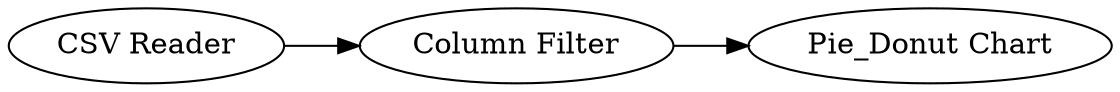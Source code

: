 digraph {
	2 -> 3
	1 -> 2
	1 [label="CSV Reader"]
	3 [label="Pie_Donut Chart"]
	2 [label="Column Filter"]
	rankdir=LR
}
